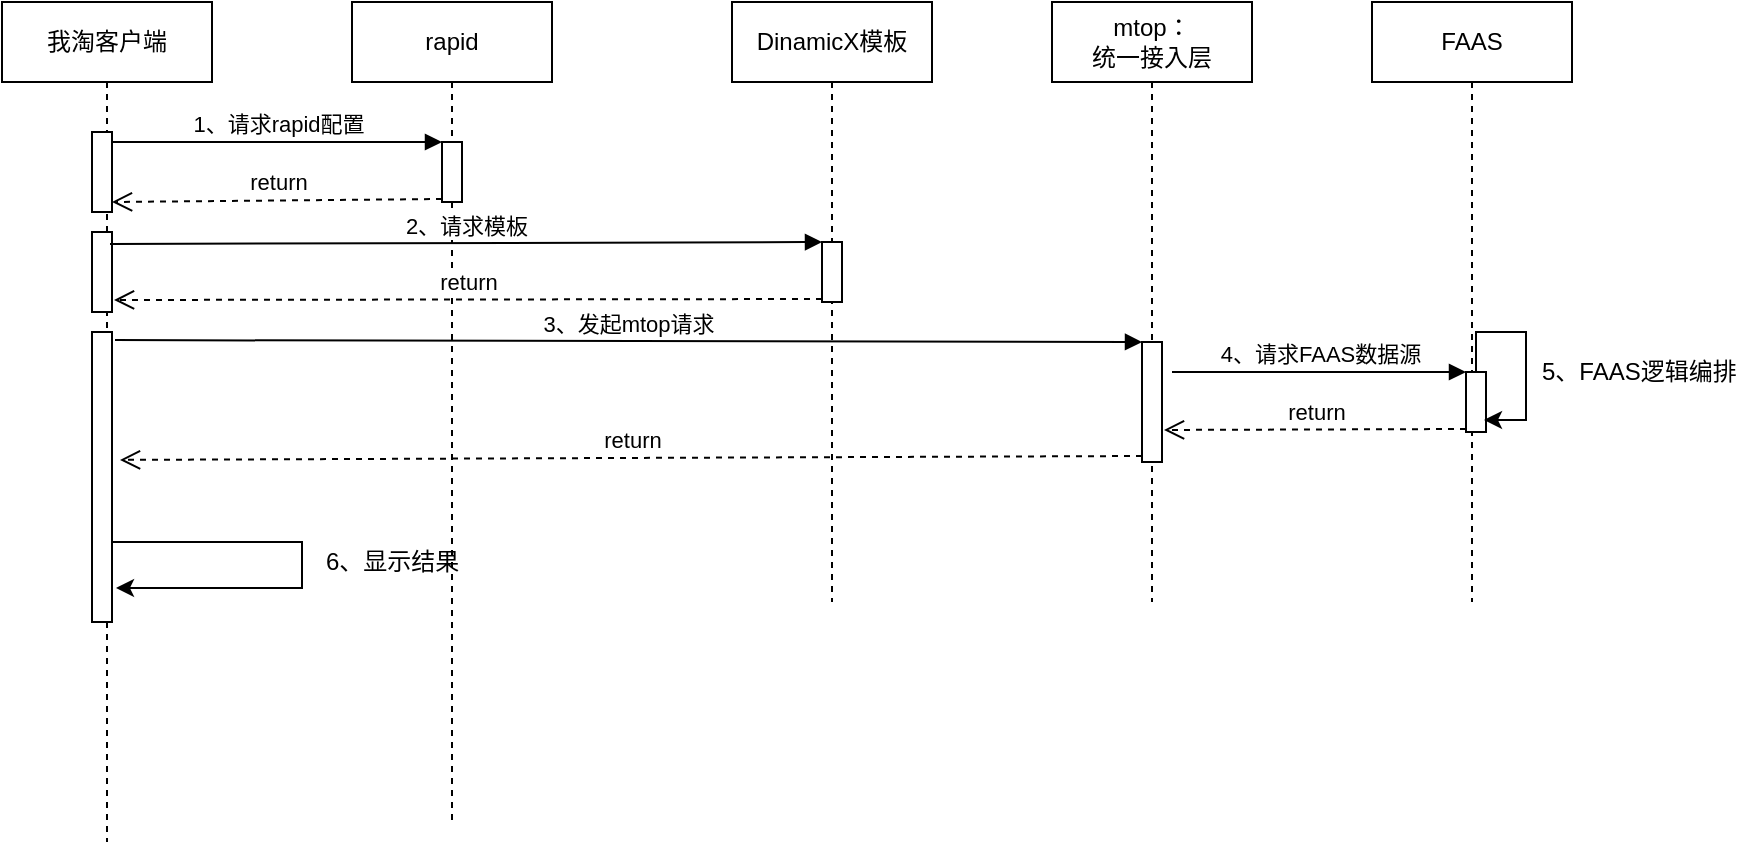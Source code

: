 <mxfile version="10.8.0" type="github"><diagram id="eEbYOOtJRD-2Zb01hPGV" name="第 1 页"><mxGraphModel dx="918" dy="616" grid="1" gridSize="10" guides="1" tooltips="1" connect="1" arrows="1" fold="1" page="1" pageScale="1" pageWidth="827" pageHeight="1169" math="0" shadow="0"><root><mxCell id="0"/><mxCell id="1" parent="0"/><mxCell id="s6fUOYn4UyrhX4HYCPNJ-1" value="我淘客户端&lt;br&gt;" style="shape=umlLifeline;perimeter=lifelinePerimeter;whiteSpace=wrap;html=1;container=1;collapsible=0;recursiveResize=0;outlineConnect=0;" vertex="1" parent="1"><mxGeometry x="85" y="160" width="105" height="420" as="geometry"/></mxCell><mxCell id="s6fUOYn4UyrhX4HYCPNJ-21" value="" style="html=1;points=[];perimeter=orthogonalPerimeter;" vertex="1" parent="s6fUOYn4UyrhX4HYCPNJ-1"><mxGeometry x="45" y="65" width="10" height="40" as="geometry"/></mxCell><mxCell id="s6fUOYn4UyrhX4HYCPNJ-22" value="" style="html=1;points=[];perimeter=orthogonalPerimeter;" vertex="1" parent="s6fUOYn4UyrhX4HYCPNJ-1"><mxGeometry x="45" y="115" width="10" height="40" as="geometry"/></mxCell><mxCell id="s6fUOYn4UyrhX4HYCPNJ-23" value="" style="html=1;points=[];perimeter=orthogonalPerimeter;" vertex="1" parent="s6fUOYn4UyrhX4HYCPNJ-1"><mxGeometry x="45" y="165" width="10" height="145" as="geometry"/></mxCell><mxCell id="s6fUOYn4UyrhX4HYCPNJ-28" style="edgeStyle=orthogonalEdgeStyle;rounded=0;orthogonalLoop=1;jettySize=auto;html=1;" edge="1" parent="s6fUOYn4UyrhX4HYCPNJ-1" source="s6fUOYn4UyrhX4HYCPNJ-23"><mxGeometry relative="1" as="geometry"><mxPoint x="57" y="293" as="targetPoint"/><Array as="points"><mxPoint x="150" y="270"/><mxPoint x="150" y="293"/></Array></mxGeometry></mxCell><mxCell id="s6fUOYn4UyrhX4HYCPNJ-2" value="rapid" style="shape=umlLifeline;perimeter=lifelinePerimeter;whiteSpace=wrap;html=1;container=1;collapsible=0;recursiveResize=0;outlineConnect=0;" vertex="1" parent="1"><mxGeometry x="260" y="160" width="100" height="410" as="geometry"/></mxCell><mxCell id="s6fUOYn4UyrhX4HYCPNJ-7" value="" style="html=1;points=[];perimeter=orthogonalPerimeter;" vertex="1" parent="s6fUOYn4UyrhX4HYCPNJ-2"><mxGeometry x="45" y="70" width="10" height="30" as="geometry"/></mxCell><mxCell id="s6fUOYn4UyrhX4HYCPNJ-3" value="DinamicX模板" style="shape=umlLifeline;perimeter=lifelinePerimeter;whiteSpace=wrap;html=1;container=1;collapsible=0;recursiveResize=0;outlineConnect=0;" vertex="1" parent="1"><mxGeometry x="450" y="160" width="100" height="300" as="geometry"/></mxCell><mxCell id="s6fUOYn4UyrhX4HYCPNJ-10" value="" style="html=1;points=[];perimeter=orthogonalPerimeter;" vertex="1" parent="s6fUOYn4UyrhX4HYCPNJ-3"><mxGeometry x="45" y="120" width="10" height="30" as="geometry"/></mxCell><mxCell id="s6fUOYn4UyrhX4HYCPNJ-4" value="mtop：&lt;br&gt;统一接入层" style="shape=umlLifeline;perimeter=lifelinePerimeter;whiteSpace=wrap;html=1;container=1;collapsible=0;recursiveResize=0;outlineConnect=0;" vertex="1" parent="1"><mxGeometry x="610" y="160" width="100" height="300" as="geometry"/></mxCell><mxCell id="s6fUOYn4UyrhX4HYCPNJ-13" value="" style="html=1;points=[];perimeter=orthogonalPerimeter;" vertex="1" parent="s6fUOYn4UyrhX4HYCPNJ-4"><mxGeometry x="45" y="170" width="10" height="60" as="geometry"/></mxCell><mxCell id="s6fUOYn4UyrhX4HYCPNJ-5" value="FAAS" style="shape=umlLifeline;perimeter=lifelinePerimeter;whiteSpace=wrap;html=1;container=1;collapsible=0;recursiveResize=0;outlineConnect=0;" vertex="1" parent="1"><mxGeometry x="770" y="160" width="100" height="300" as="geometry"/></mxCell><mxCell id="s6fUOYn4UyrhX4HYCPNJ-16" value="" style="html=1;points=[];perimeter=orthogonalPerimeter;" vertex="1" parent="s6fUOYn4UyrhX4HYCPNJ-5"><mxGeometry x="47" y="185" width="10" height="30" as="geometry"/></mxCell><mxCell id="s6fUOYn4UyrhX4HYCPNJ-17" value="4、请求FAAS数据源" style="html=1;verticalAlign=bottom;endArrow=block;entryX=0;entryY=0;" edge="1" target="s6fUOYn4UyrhX4HYCPNJ-16" parent="s6fUOYn4UyrhX4HYCPNJ-5"><mxGeometry relative="1" as="geometry"><mxPoint x="-100" y="185" as="sourcePoint"/></mxGeometry></mxCell><mxCell id="s6fUOYn4UyrhX4HYCPNJ-19" style="edgeStyle=orthogonalEdgeStyle;rounded=0;orthogonalLoop=1;jettySize=auto;html=1;entryX=0.9;entryY=0.8;entryDx=0;entryDy=0;entryPerimeter=0;" edge="1" parent="s6fUOYn4UyrhX4HYCPNJ-5" source="s6fUOYn4UyrhX4HYCPNJ-16" target="s6fUOYn4UyrhX4HYCPNJ-16"><mxGeometry relative="1" as="geometry"/></mxCell><mxCell id="s6fUOYn4UyrhX4HYCPNJ-8" value="1、请求rapid配置" style="html=1;verticalAlign=bottom;endArrow=block;entryX=0;entryY=0;exitX=1.05;exitY=0.125;exitDx=0;exitDy=0;exitPerimeter=0;" edge="1" target="s6fUOYn4UyrhX4HYCPNJ-7" parent="1" source="s6fUOYn4UyrhX4HYCPNJ-21"><mxGeometry relative="1" as="geometry"><mxPoint x="148" y="230" as="sourcePoint"/></mxGeometry></mxCell><mxCell id="s6fUOYn4UyrhX4HYCPNJ-9" value="return" style="html=1;verticalAlign=bottom;endArrow=open;dashed=1;endSize=8;exitX=0;exitY=0.95;entryX=1;entryY=0.875;entryDx=0;entryDy=0;entryPerimeter=0;" edge="1" source="s6fUOYn4UyrhX4HYCPNJ-7" parent="1" target="s6fUOYn4UyrhX4HYCPNJ-21"><mxGeometry relative="1" as="geometry"><mxPoint x="150" y="259" as="targetPoint"/></mxGeometry></mxCell><mxCell id="s6fUOYn4UyrhX4HYCPNJ-11" value="2、请求模板" style="html=1;verticalAlign=bottom;endArrow=block;entryX=0;entryY=0;exitX=0.9;exitY=0.15;exitDx=0;exitDy=0;exitPerimeter=0;" edge="1" target="s6fUOYn4UyrhX4HYCPNJ-10" parent="1" source="s6fUOYn4UyrhX4HYCPNJ-22"><mxGeometry relative="1" as="geometry"><mxPoint x="140" y="280" as="sourcePoint"/></mxGeometry></mxCell><mxCell id="s6fUOYn4UyrhX4HYCPNJ-12" value="return" style="html=1;verticalAlign=bottom;endArrow=open;dashed=1;endSize=8;exitX=0;exitY=0.95;entryX=1.1;entryY=0.85;entryDx=0;entryDy=0;entryPerimeter=0;" edge="1" source="s6fUOYn4UyrhX4HYCPNJ-10" parent="1" target="s6fUOYn4UyrhX4HYCPNJ-22"><mxGeometry relative="1" as="geometry"><mxPoint x="150" y="309" as="targetPoint"/></mxGeometry></mxCell><mxCell id="s6fUOYn4UyrhX4HYCPNJ-14" value="3、发起mtop请求" style="html=1;verticalAlign=bottom;endArrow=block;entryX=0;entryY=0;exitX=1.15;exitY=0.028;exitDx=0;exitDy=0;exitPerimeter=0;" edge="1" target="s6fUOYn4UyrhX4HYCPNJ-13" parent="1" source="s6fUOYn4UyrhX4HYCPNJ-23"><mxGeometry relative="1" as="geometry"><mxPoint x="150" y="330" as="sourcePoint"/></mxGeometry></mxCell><mxCell id="s6fUOYn4UyrhX4HYCPNJ-15" value="return" style="html=1;verticalAlign=bottom;endArrow=open;dashed=1;endSize=8;exitX=0;exitY=0.95;entryX=1.4;entryY=0.441;entryDx=0;entryDy=0;entryPerimeter=0;" edge="1" source="s6fUOYn4UyrhX4HYCPNJ-13" parent="1" target="s6fUOYn4UyrhX4HYCPNJ-23"><mxGeometry relative="1" as="geometry"><mxPoint x="170" y="387" as="targetPoint"/></mxGeometry></mxCell><mxCell id="s6fUOYn4UyrhX4HYCPNJ-18" value="return" style="html=1;verticalAlign=bottom;endArrow=open;dashed=1;endSize=8;exitX=0;exitY=0.95;entryX=1.1;entryY=0.733;entryDx=0;entryDy=0;entryPerimeter=0;" edge="1" source="s6fUOYn4UyrhX4HYCPNJ-16" parent="1" target="s6fUOYn4UyrhX4HYCPNJ-13"><mxGeometry relative="1" as="geometry"><mxPoint x="747" y="406" as="targetPoint"/></mxGeometry></mxCell><mxCell id="s6fUOYn4UyrhX4HYCPNJ-20" value="5、FAAS逻辑编排" style="text;html=1;resizable=0;points=[];autosize=1;align=left;verticalAlign=top;spacingTop=-4;" vertex="1" parent="1"><mxGeometry x="853" y="335" width="110" height="20" as="geometry"/></mxCell><mxCell id="s6fUOYn4UyrhX4HYCPNJ-29" value="6、显示结果" style="text;html=1;resizable=0;points=[];autosize=1;align=left;verticalAlign=top;spacingTop=-4;" vertex="1" parent="1"><mxGeometry x="245" y="430" width="80" height="20" as="geometry"/></mxCell></root></mxGraphModel></diagram></mxfile>